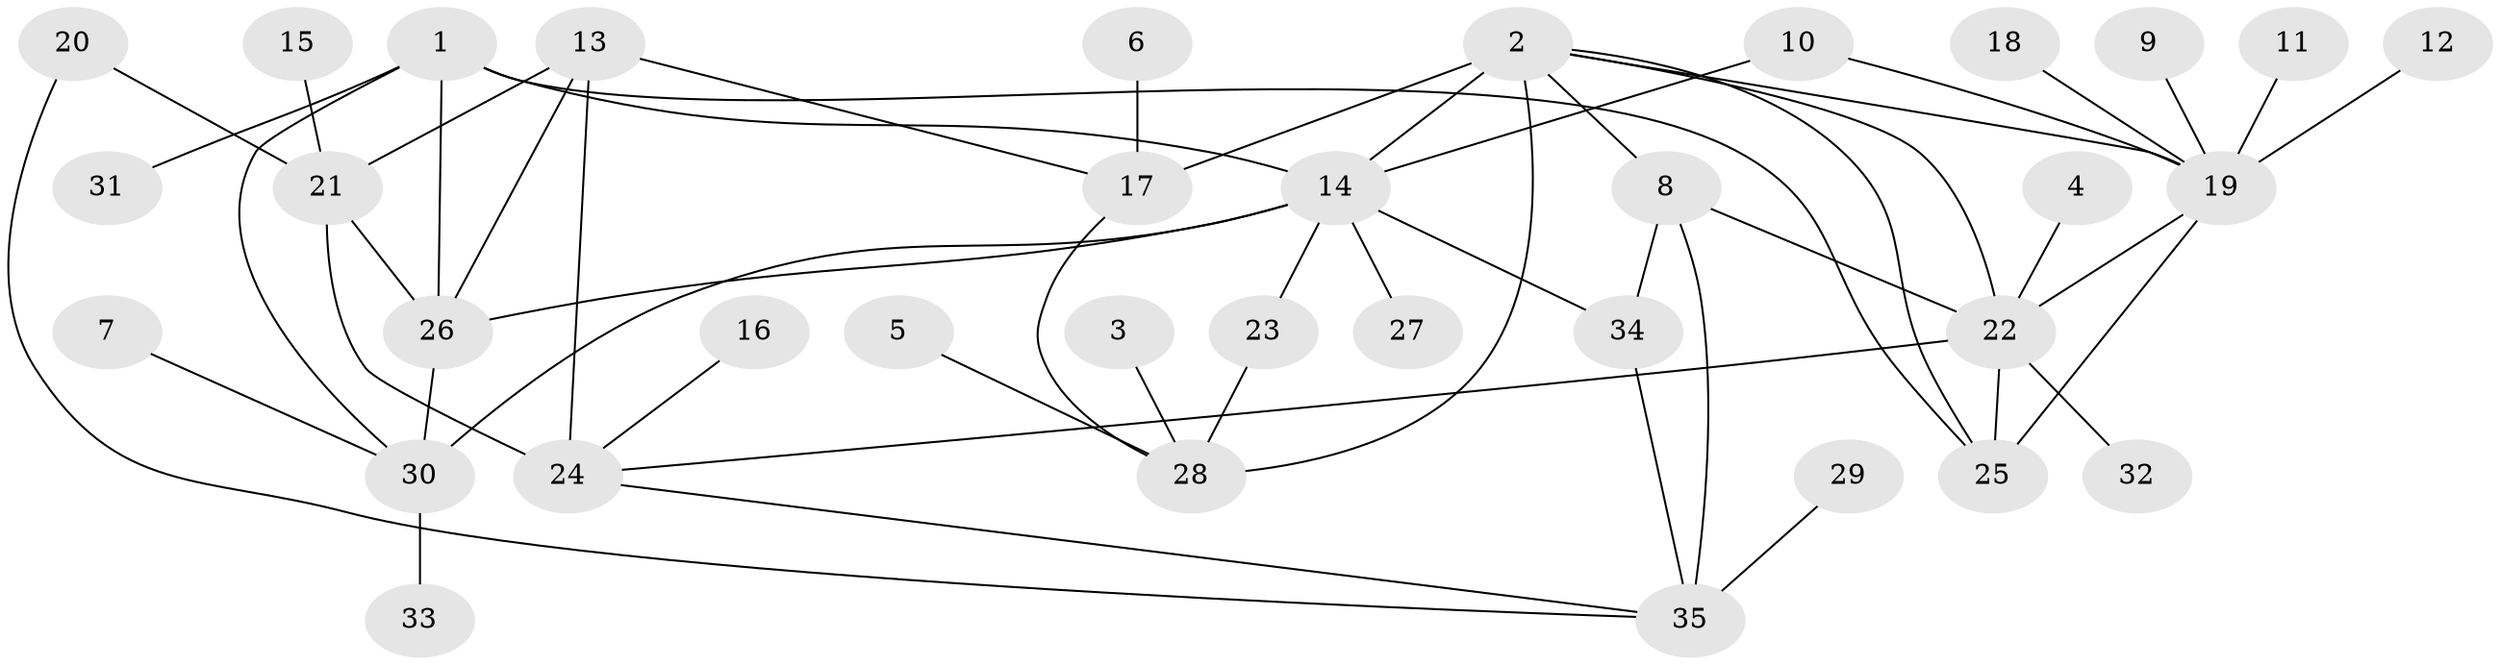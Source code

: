 // original degree distribution, {5: 0.034482758620689655, 9: 0.034482758620689655, 8: 0.011494252873563218, 4: 0.05747126436781609, 7: 0.034482758620689655, 6: 0.034482758620689655, 11: 0.022988505747126436, 10: 0.011494252873563218, 3: 0.034482758620689655, 2: 0.10344827586206896, 1: 0.6206896551724138}
// Generated by graph-tools (version 1.1) at 2025/37/03/04/25 23:37:39]
// undirected, 35 vertices, 53 edges
graph export_dot {
  node [color=gray90,style=filled];
  1;
  2;
  3;
  4;
  5;
  6;
  7;
  8;
  9;
  10;
  11;
  12;
  13;
  14;
  15;
  16;
  17;
  18;
  19;
  20;
  21;
  22;
  23;
  24;
  25;
  26;
  27;
  28;
  29;
  30;
  31;
  32;
  33;
  34;
  35;
  1 -- 14 [weight=1.0];
  1 -- 25 [weight=1.0];
  1 -- 26 [weight=1.0];
  1 -- 30 [weight=1.0];
  1 -- 31 [weight=1.0];
  2 -- 8 [weight=1.0];
  2 -- 14 [weight=1.0];
  2 -- 17 [weight=2.0];
  2 -- 19 [weight=1.0];
  2 -- 22 [weight=1.0];
  2 -- 25 [weight=1.0];
  2 -- 28 [weight=2.0];
  3 -- 28 [weight=1.0];
  4 -- 22 [weight=1.0];
  5 -- 28 [weight=1.0];
  6 -- 17 [weight=1.0];
  7 -- 30 [weight=1.0];
  8 -- 22 [weight=1.0];
  8 -- 34 [weight=2.0];
  8 -- 35 [weight=2.0];
  9 -- 19 [weight=1.0];
  10 -- 14 [weight=1.0];
  10 -- 19 [weight=1.0];
  11 -- 19 [weight=1.0];
  12 -- 19 [weight=1.0];
  13 -- 17 [weight=1.0];
  13 -- 21 [weight=1.0];
  13 -- 24 [weight=2.0];
  13 -- 26 [weight=1.0];
  14 -- 23 [weight=1.0];
  14 -- 26 [weight=1.0];
  14 -- 27 [weight=1.0];
  14 -- 30 [weight=1.0];
  14 -- 34 [weight=1.0];
  15 -- 21 [weight=1.0];
  16 -- 24 [weight=1.0];
  17 -- 28 [weight=1.0];
  18 -- 19 [weight=1.0];
  19 -- 22 [weight=1.0];
  19 -- 25 [weight=1.0];
  20 -- 21 [weight=1.0];
  20 -- 35 [weight=1.0];
  21 -- 24 [weight=2.0];
  21 -- 26 [weight=1.0];
  22 -- 24 [weight=1.0];
  22 -- 25 [weight=1.0];
  22 -- 32 [weight=1.0];
  23 -- 28 [weight=1.0];
  24 -- 35 [weight=1.0];
  26 -- 30 [weight=1.0];
  29 -- 35 [weight=1.0];
  30 -- 33 [weight=1.0];
  34 -- 35 [weight=1.0];
}

